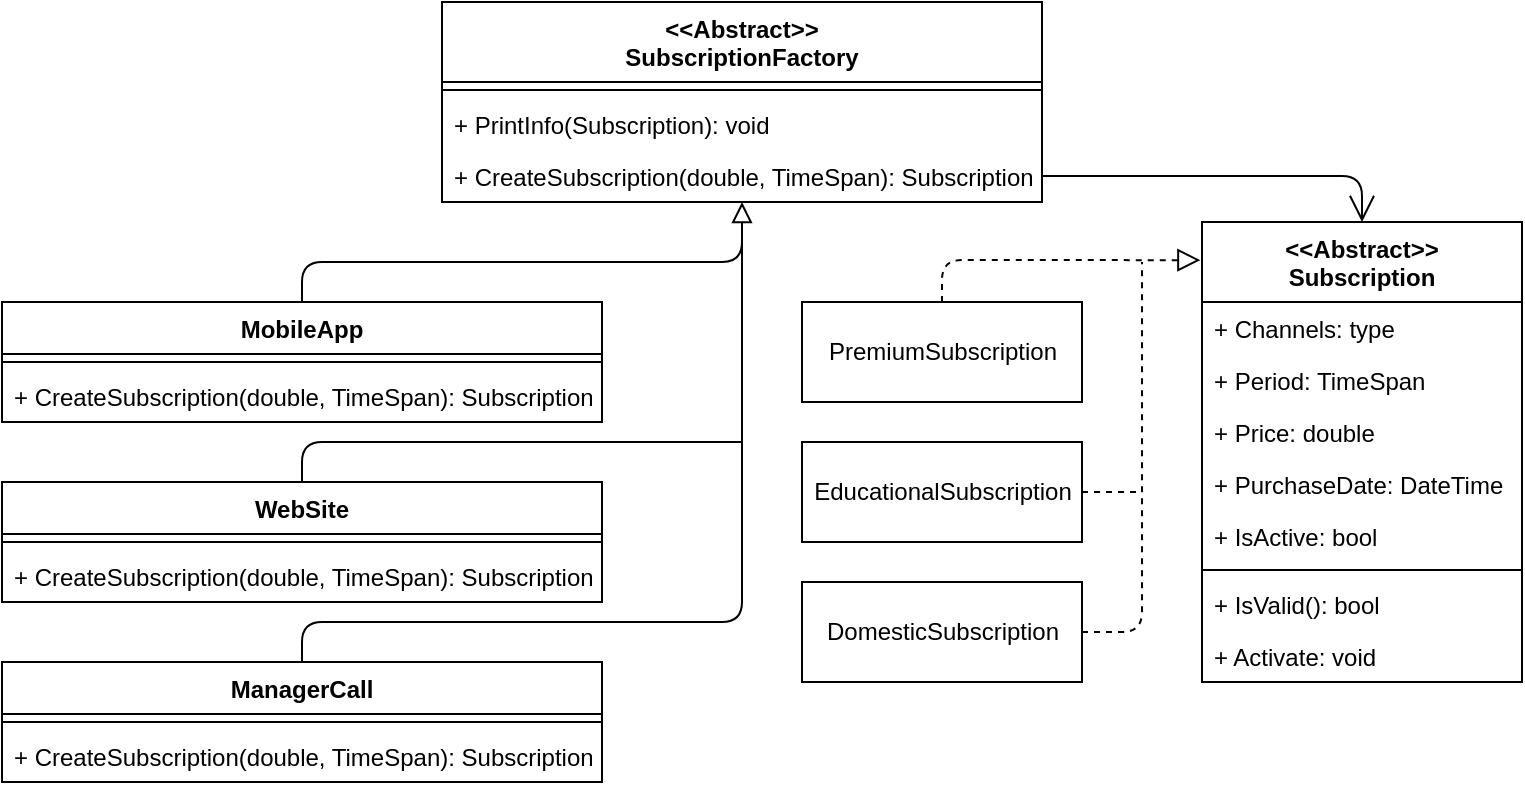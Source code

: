 <mxfile>
    <diagram id="erIx7s4WheHqYzu5ATQG" name="Page-1">
        <mxGraphModel dx="1179" dy="662" grid="1" gridSize="10" guides="1" tooltips="1" connect="1" arrows="1" fold="1" page="1" pageScale="1" pageWidth="827" pageHeight="583" math="0" shadow="0">
            <root>
                <mxCell id="0"/>
                <mxCell id="1" parent="0"/>
                <mxCell id="2" value="&lt;&lt;Abstract&gt;&gt;&#10;Subscription" style="swimlane;fontStyle=1;align=center;verticalAlign=top;childLayout=stackLayout;horizontal=1;startSize=40;horizontalStack=0;resizeParent=1;resizeParentMax=0;resizeLast=0;collapsible=1;marginBottom=0;" vertex="1" parent="1">
                    <mxGeometry x="634" y="206" width="160" height="230" as="geometry"/>
                </mxCell>
                <mxCell id="3" value="+ Channels: type" style="text;strokeColor=none;fillColor=none;align=left;verticalAlign=top;spacingLeft=4;spacingRight=4;overflow=hidden;rotatable=0;points=[[0,0.5],[1,0.5]];portConstraint=eastwest;" vertex="1" parent="2">
                    <mxGeometry y="40" width="160" height="26" as="geometry"/>
                </mxCell>
                <mxCell id="6" value="+ Period: TimeSpan" style="text;strokeColor=none;fillColor=none;align=left;verticalAlign=top;spacingLeft=4;spacingRight=4;overflow=hidden;rotatable=0;points=[[0,0.5],[1,0.5]];portConstraint=eastwest;" vertex="1" parent="2">
                    <mxGeometry y="66" width="160" height="26" as="geometry"/>
                </mxCell>
                <mxCell id="8" value="+ Price: double" style="text;strokeColor=none;fillColor=none;align=left;verticalAlign=top;spacingLeft=4;spacingRight=4;overflow=hidden;rotatable=0;points=[[0,0.5],[1,0.5]];portConstraint=eastwest;" vertex="1" parent="2">
                    <mxGeometry y="92" width="160" height="26" as="geometry"/>
                </mxCell>
                <mxCell id="5" value="+ PurchaseDate: DateTime" style="text;strokeColor=none;fillColor=none;align=left;verticalAlign=top;spacingLeft=4;spacingRight=4;overflow=hidden;rotatable=0;points=[[0,0.5],[1,0.5]];portConstraint=eastwest;" vertex="1" parent="2">
                    <mxGeometry y="118" width="160" height="26" as="geometry"/>
                </mxCell>
                <mxCell id="10" value="+ IsActive: bool" style="text;strokeColor=none;fillColor=none;align=left;verticalAlign=top;spacingLeft=4;spacingRight=4;overflow=hidden;rotatable=0;points=[[0,0.5],[1,0.5]];portConstraint=eastwest;" vertex="1" parent="2">
                    <mxGeometry y="144" width="160" height="26" as="geometry"/>
                </mxCell>
                <mxCell id="4" value="" style="line;strokeWidth=1;fillColor=none;align=left;verticalAlign=middle;spacingTop=-1;spacingLeft=3;spacingRight=3;rotatable=0;labelPosition=right;points=[];portConstraint=eastwest;strokeColor=inherit;" vertex="1" parent="2">
                    <mxGeometry y="170" width="160" height="8" as="geometry"/>
                </mxCell>
                <mxCell id="7" value="+ IsValid(): bool" style="text;strokeColor=none;fillColor=none;align=left;verticalAlign=top;spacingLeft=4;spacingRight=4;overflow=hidden;rotatable=0;points=[[0,0.5],[1,0.5]];portConstraint=eastwest;" vertex="1" parent="2">
                    <mxGeometry y="178" width="160" height="26" as="geometry"/>
                </mxCell>
                <mxCell id="9" value="+ Activate: void" style="text;strokeColor=none;fillColor=none;align=left;verticalAlign=top;spacingLeft=4;spacingRight=4;overflow=hidden;rotatable=0;points=[[0,0.5],[1,0.5]];portConstraint=eastwest;" vertex="1" parent="2">
                    <mxGeometry y="204" width="160" height="26" as="geometry"/>
                </mxCell>
                <mxCell id="50" value="" style="edgeStyle=none;html=1;endArrow=none;endFill=0;endSize=11;entryX=0.5;entryY=0;entryDx=0;entryDy=0;startArrow=block;startFill=0;strokeWidth=1;targetPerimeterSpacing=3;sourcePerimeterSpacing=0;startSize=8;" edge="1" parent="1" source="11" target="34">
                    <mxGeometry relative="1" as="geometry">
                        <mxPoint x="404" y="276" as="targetPoint"/>
                        <Array as="points">
                            <mxPoint x="404" y="226"/>
                            <mxPoint x="184" y="226"/>
                        </Array>
                    </mxGeometry>
                </mxCell>
                <mxCell id="11" value="&lt;&lt;Abstract&gt;&gt;&#10;SubscriptionFactory" style="swimlane;fontStyle=1;align=center;verticalAlign=top;childLayout=stackLayout;horizontal=1;startSize=40;horizontalStack=0;resizeParent=1;resizeParentMax=0;resizeLast=0;collapsible=1;marginBottom=0;" vertex="1" parent="1">
                    <mxGeometry x="254" y="96" width="300" height="100" as="geometry"/>
                </mxCell>
                <mxCell id="13" value="" style="line;strokeWidth=1;fillColor=none;align=left;verticalAlign=middle;spacingTop=-1;spacingLeft=3;spacingRight=3;rotatable=0;labelPosition=right;points=[];portConstraint=eastwest;strokeColor=inherit;" vertex="1" parent="11">
                    <mxGeometry y="40" width="300" height="8" as="geometry"/>
                </mxCell>
                <mxCell id="14" value="+ PrintInfo(Subscription): void" style="text;strokeColor=none;fillColor=none;align=left;verticalAlign=top;spacingLeft=4;spacingRight=4;overflow=hidden;rotatable=0;points=[[0,0.5],[1,0.5]];portConstraint=eastwest;" vertex="1" parent="11">
                    <mxGeometry y="48" width="300" height="26" as="geometry"/>
                </mxCell>
                <mxCell id="15" value="+ CreateSubscription(double, TimeSpan): Subscription" style="text;strokeColor=none;fillColor=none;align=left;verticalAlign=top;spacingLeft=4;spacingRight=4;overflow=hidden;rotatable=0;points=[[0,0.5],[1,0.5]];portConstraint=eastwest;" vertex="1" parent="11">
                    <mxGeometry y="74" width="300" height="26" as="geometry"/>
                </mxCell>
                <mxCell id="33" style="edgeStyle=none;html=1;exitX=1;exitY=0.5;exitDx=0;exitDy=0;entryX=0.5;entryY=0;entryDx=0;entryDy=0;endArrow=open;endFill=0;endSize=11;" edge="1" parent="1" source="15" target="2">
                    <mxGeometry relative="1" as="geometry">
                        <Array as="points">
                            <mxPoint x="714" y="183"/>
                        </Array>
                    </mxGeometry>
                </mxCell>
                <mxCell id="34" value="MobileApp" style="swimlane;fontStyle=1;align=center;verticalAlign=top;childLayout=stackLayout;horizontal=1;startSize=26;horizontalStack=0;resizeParent=1;resizeParentMax=0;resizeLast=0;collapsible=1;marginBottom=0;" vertex="1" parent="1">
                    <mxGeometry x="34" y="246" width="300" height="60" as="geometry"/>
                </mxCell>
                <mxCell id="36" value="" style="line;strokeWidth=1;fillColor=none;align=left;verticalAlign=middle;spacingTop=-1;spacingLeft=3;spacingRight=3;rotatable=0;labelPosition=right;points=[];portConstraint=eastwest;strokeColor=inherit;" vertex="1" parent="34">
                    <mxGeometry y="26" width="300" height="8" as="geometry"/>
                </mxCell>
                <mxCell id="37" value="+ CreateSubscription(double, TimeSpan): Subscription" style="text;strokeColor=none;fillColor=none;align=left;verticalAlign=top;spacingLeft=4;spacingRight=4;overflow=hidden;rotatable=0;points=[[0,0.5],[1,0.5]];portConstraint=eastwest;" vertex="1" parent="34">
                    <mxGeometry y="34" width="300" height="26" as="geometry"/>
                </mxCell>
                <mxCell id="54" style="edgeStyle=none;html=1;strokeWidth=1;startArrow=none;startFill=0;endArrow=none;endFill=0;startSize=8;endSize=11;sourcePerimeterSpacing=0;targetPerimeterSpacing=3;" edge="1" parent="1" source="38">
                    <mxGeometry relative="1" as="geometry">
                        <mxPoint x="404" y="316" as="targetPoint"/>
                        <Array as="points">
                            <mxPoint x="184" y="316"/>
                        </Array>
                    </mxGeometry>
                </mxCell>
                <mxCell id="38" value="WebSite" style="swimlane;fontStyle=1;align=center;verticalAlign=top;childLayout=stackLayout;horizontal=1;startSize=26;horizontalStack=0;resizeParent=1;resizeParentMax=0;resizeLast=0;collapsible=1;marginBottom=0;" vertex="1" parent="1">
                    <mxGeometry x="34" y="336" width="300" height="60" as="geometry"/>
                </mxCell>
                <mxCell id="39" value="" style="line;strokeWidth=1;fillColor=none;align=left;verticalAlign=middle;spacingTop=-1;spacingLeft=3;spacingRight=3;rotatable=0;labelPosition=right;points=[];portConstraint=eastwest;strokeColor=inherit;" vertex="1" parent="38">
                    <mxGeometry y="26" width="300" height="8" as="geometry"/>
                </mxCell>
                <mxCell id="40" value="+ CreateSubscription(double, TimeSpan): Subscription" style="text;strokeColor=none;fillColor=none;align=left;verticalAlign=top;spacingLeft=4;spacingRight=4;overflow=hidden;rotatable=0;points=[[0,0.5],[1,0.5]];portConstraint=eastwest;" vertex="1" parent="38">
                    <mxGeometry y="34" width="300" height="26" as="geometry"/>
                </mxCell>
                <mxCell id="52" style="edgeStyle=none;html=1;strokeWidth=1;startArrow=none;startFill=0;endArrow=none;endFill=0;startSize=8;endSize=11;sourcePerimeterSpacing=0;targetPerimeterSpacing=3;" edge="1" parent="1" source="41">
                    <mxGeometry relative="1" as="geometry">
                        <mxPoint x="404" y="216" as="targetPoint"/>
                        <Array as="points">
                            <mxPoint x="184" y="406"/>
                            <mxPoint x="404" y="406"/>
                        </Array>
                    </mxGeometry>
                </mxCell>
                <mxCell id="41" value="ManagerCall" style="swimlane;fontStyle=1;align=center;verticalAlign=top;childLayout=stackLayout;horizontal=1;startSize=26;horizontalStack=0;resizeParent=1;resizeParentMax=0;resizeLast=0;collapsible=1;marginBottom=0;" vertex="1" parent="1">
                    <mxGeometry x="34" y="426" width="300" height="60" as="geometry"/>
                </mxCell>
                <mxCell id="42" value="" style="line;strokeWidth=1;fillColor=none;align=left;verticalAlign=middle;spacingTop=-1;spacingLeft=3;spacingRight=3;rotatable=0;labelPosition=right;points=[];portConstraint=eastwest;strokeColor=inherit;" vertex="1" parent="41">
                    <mxGeometry y="26" width="300" height="8" as="geometry"/>
                </mxCell>
                <mxCell id="43" value="+ CreateSubscription(double, TimeSpan): Subscription" style="text;strokeColor=none;fillColor=none;align=left;verticalAlign=top;spacingLeft=4;spacingRight=4;overflow=hidden;rotatable=0;points=[[0,0.5],[1,0.5]];portConstraint=eastwest;" vertex="1" parent="41">
                    <mxGeometry y="34" width="300" height="26" as="geometry"/>
                </mxCell>
                <mxCell id="62" style="edgeStyle=none;html=1;exitX=0.5;exitY=0;exitDx=0;exitDy=0;entryX=-0.005;entryY=0.083;entryDx=0;entryDy=0;entryPerimeter=0;strokeWidth=1;startArrow=none;startFill=0;endArrow=block;endFill=0;startSize=8;endSize=9;sourcePerimeterSpacing=0;targetPerimeterSpacing=3;dashed=1;" edge="1" parent="1" source="55" target="2">
                    <mxGeometry relative="1" as="geometry">
                        <Array as="points">
                            <mxPoint x="504" y="225"/>
                        </Array>
                    </mxGeometry>
                </mxCell>
                <mxCell id="55" value="PremiumSubscription" style="html=1;" vertex="1" parent="1">
                    <mxGeometry x="434" y="246" width="140" height="50" as="geometry"/>
                </mxCell>
                <mxCell id="63" style="edgeStyle=none;html=1;dashed=1;strokeWidth=1;startArrow=none;startFill=0;endArrow=none;endFill=0;startSize=8;endSize=9;sourcePerimeterSpacing=0;targetPerimeterSpacing=3;" edge="1" parent="1" source="56">
                    <mxGeometry relative="1" as="geometry">
                        <mxPoint x="604" y="341" as="targetPoint"/>
                        <Array as="points">
                            <mxPoint x="604" y="341"/>
                        </Array>
                    </mxGeometry>
                </mxCell>
                <mxCell id="56" value="EducationalSubscription" style="html=1;" vertex="1" parent="1">
                    <mxGeometry x="434" y="316" width="140" height="50" as="geometry"/>
                </mxCell>
                <mxCell id="64" style="edgeStyle=none;html=1;dashed=1;strokeWidth=1;startArrow=none;startFill=0;endArrow=none;endFill=0;startSize=8;endSize=9;sourcePerimeterSpacing=0;targetPerimeterSpacing=3;" edge="1" parent="1" source="57">
                    <mxGeometry relative="1" as="geometry">
                        <mxPoint x="604" y="226" as="targetPoint"/>
                        <Array as="points">
                            <mxPoint x="604" y="411"/>
                        </Array>
                    </mxGeometry>
                </mxCell>
                <mxCell id="57" value="DomesticSubscription" style="html=1;" vertex="1" parent="1">
                    <mxGeometry x="434" y="386" width="140" height="50" as="geometry"/>
                </mxCell>
            </root>
        </mxGraphModel>
    </diagram>
</mxfile>
